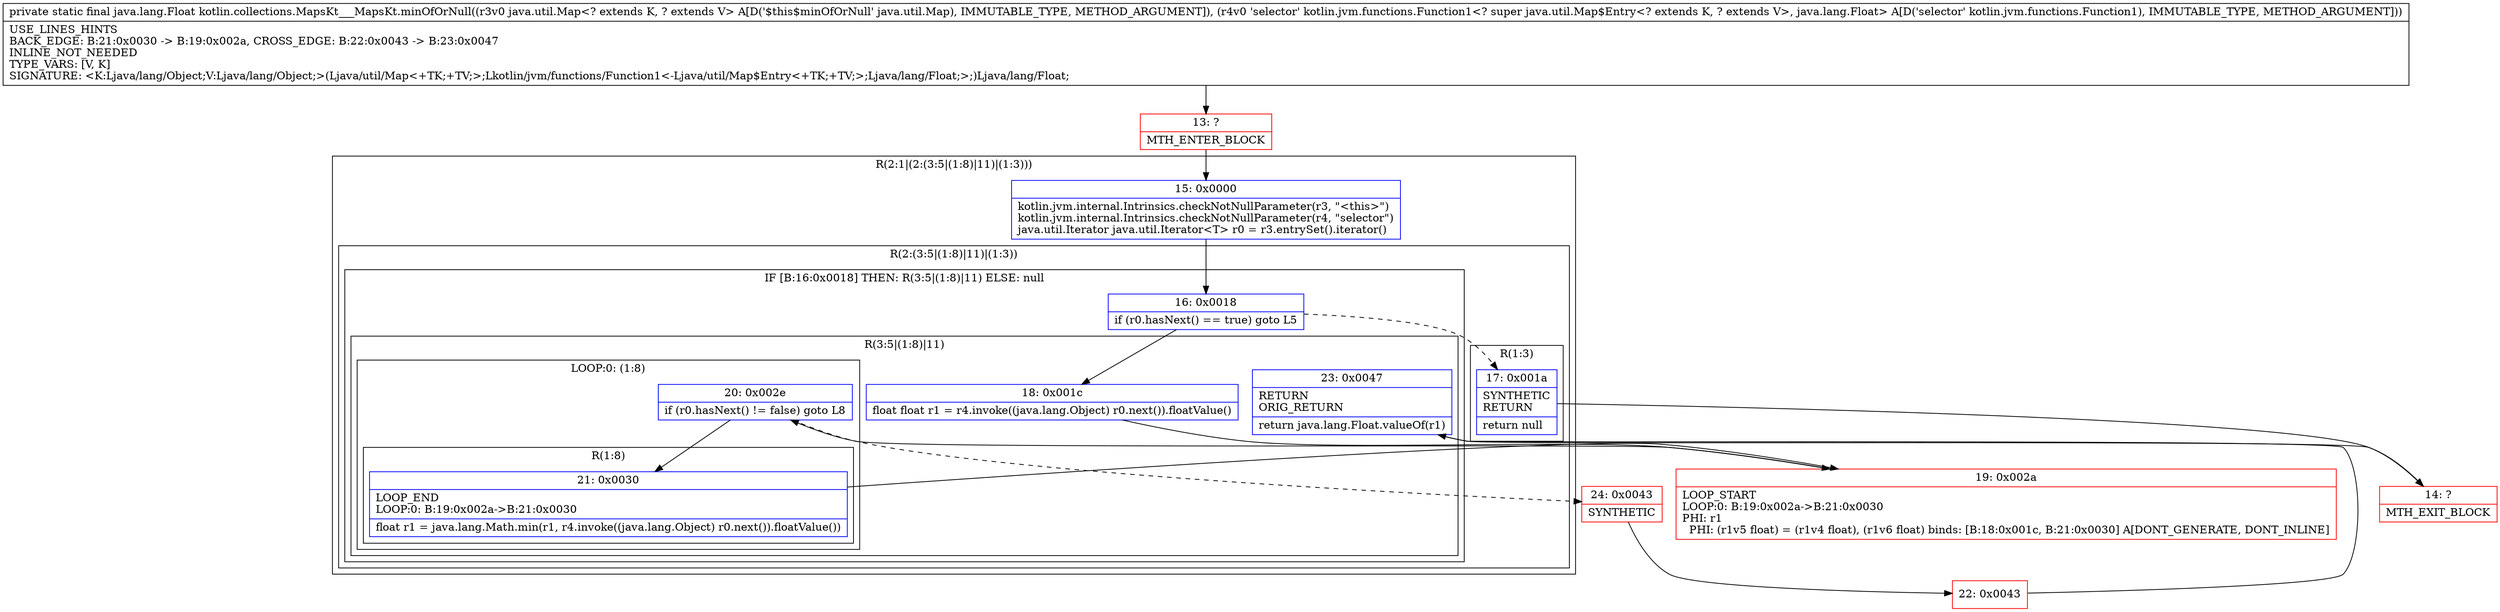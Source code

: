 digraph "CFG forkotlin.collections.MapsKt___MapsKt.minOfOrNull(Ljava\/util\/Map;Lkotlin\/jvm\/functions\/Function1;)Ljava\/lang\/Float;" {
subgraph cluster_Region_1157301038 {
label = "R(2:1|(2:(3:5|(1:8)|11)|(1:3)))";
node [shape=record,color=blue];
Node_15 [shape=record,label="{15\:\ 0x0000|kotlin.jvm.internal.Intrinsics.checkNotNullParameter(r3, \"\<this\>\")\lkotlin.jvm.internal.Intrinsics.checkNotNullParameter(r4, \"selector\")\ljava.util.Iterator java.util.Iterator\<T\> r0 = r3.entrySet().iterator()\l}"];
subgraph cluster_Region_710695604 {
label = "R(2:(3:5|(1:8)|11)|(1:3))";
node [shape=record,color=blue];
subgraph cluster_IfRegion_1952735160 {
label = "IF [B:16:0x0018] THEN: R(3:5|(1:8)|11) ELSE: null";
node [shape=record,color=blue];
Node_16 [shape=record,label="{16\:\ 0x0018|if (r0.hasNext() == true) goto L5\l}"];
subgraph cluster_Region_719470282 {
label = "R(3:5|(1:8)|11)";
node [shape=record,color=blue];
Node_18 [shape=record,label="{18\:\ 0x001c|float float r1 = r4.invoke((java.lang.Object) r0.next()).floatValue()\l}"];
subgraph cluster_LoopRegion_1660030473 {
label = "LOOP:0: (1:8)";
node [shape=record,color=blue];
Node_20 [shape=record,label="{20\:\ 0x002e|if (r0.hasNext() != false) goto L8\l}"];
subgraph cluster_Region_2123141898 {
label = "R(1:8)";
node [shape=record,color=blue];
Node_21 [shape=record,label="{21\:\ 0x0030|LOOP_END\lLOOP:0: B:19:0x002a\-\>B:21:0x0030\l|float r1 = java.lang.Math.min(r1, r4.invoke((java.lang.Object) r0.next()).floatValue())\l}"];
}
}
Node_23 [shape=record,label="{23\:\ 0x0047|RETURN\lORIG_RETURN\l|return java.lang.Float.valueOf(r1)\l}"];
}
}
subgraph cluster_Region_1084499821 {
label = "R(1:3)";
node [shape=record,color=blue];
Node_17 [shape=record,label="{17\:\ 0x001a|SYNTHETIC\lRETURN\l|return null\l}"];
}
}
}
Node_13 [shape=record,color=red,label="{13\:\ ?|MTH_ENTER_BLOCK\l}"];
Node_14 [shape=record,color=red,label="{14\:\ ?|MTH_EXIT_BLOCK\l}"];
Node_19 [shape=record,color=red,label="{19\:\ 0x002a|LOOP_START\lLOOP:0: B:19:0x002a\-\>B:21:0x0030\lPHI: r1 \l  PHI: (r1v5 float) = (r1v4 float), (r1v6 float) binds: [B:18:0x001c, B:21:0x0030] A[DONT_GENERATE, DONT_INLINE]\l}"];
Node_24 [shape=record,color=red,label="{24\:\ 0x0043|SYNTHETIC\l}"];
Node_22 [shape=record,color=red,label="{22\:\ 0x0043}"];
MethodNode[shape=record,label="{private static final java.lang.Float kotlin.collections.MapsKt___MapsKt.minOfOrNull((r3v0 java.util.Map\<? extends K, ? extends V\> A[D('$this$minOfOrNull' java.util.Map), IMMUTABLE_TYPE, METHOD_ARGUMENT]), (r4v0 'selector' kotlin.jvm.functions.Function1\<? super java.util.Map$Entry\<? extends K, ? extends V\>, java.lang.Float\> A[D('selector' kotlin.jvm.functions.Function1), IMMUTABLE_TYPE, METHOD_ARGUMENT]))  | USE_LINES_HINTS\lBACK_EDGE: B:21:0x0030 \-\> B:19:0x002a, CROSS_EDGE: B:22:0x0043 \-\> B:23:0x0047\lINLINE_NOT_NEEDED\lTYPE_VARS: [V, K]\lSIGNATURE: \<K:Ljava\/lang\/Object;V:Ljava\/lang\/Object;\>(Ljava\/util\/Map\<+TK;+TV;\>;Lkotlin\/jvm\/functions\/Function1\<\-Ljava\/util\/Map$Entry\<+TK;+TV;\>;Ljava\/lang\/Float;\>;)Ljava\/lang\/Float;\l}"];
MethodNode -> Node_13;Node_15 -> Node_16;
Node_16 -> Node_17[style=dashed];
Node_16 -> Node_18;
Node_18 -> Node_19;
Node_20 -> Node_21;
Node_20 -> Node_24[style=dashed];
Node_21 -> Node_19;
Node_23 -> Node_14;
Node_17 -> Node_14;
Node_13 -> Node_15;
Node_19 -> Node_20;
Node_24 -> Node_22;
Node_22 -> Node_23;
}

